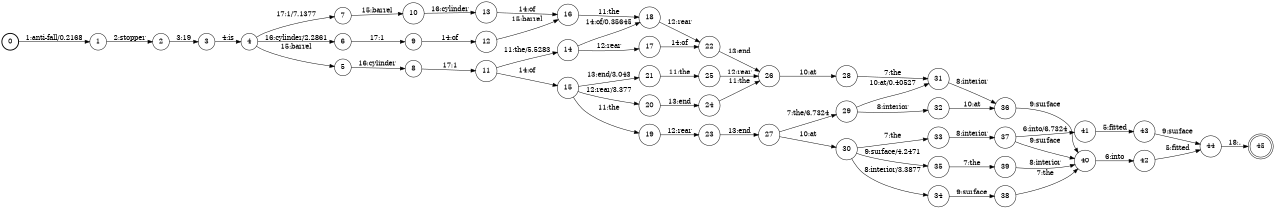 digraph FST {
rankdir = LR;
size = "8.5,11";
label = "";
center = 1;
orientation = Portrait;
ranksep = "0.4";
nodesep = "0.25";
0 [label = "0", shape = circle, style = bold, fontsize = 14]
	0 -> 1 [label = "1:anti-fall/0.2168", fontsize = 14];
1 [label = "1", shape = circle, style = solid, fontsize = 14]
	1 -> 2 [label = "2:stopper", fontsize = 14];
2 [label = "2", shape = circle, style = solid, fontsize = 14]
	2 -> 3 [label = "3:19", fontsize = 14];
3 [label = "3", shape = circle, style = solid, fontsize = 14]
	3 -> 4 [label = "4:is", fontsize = 14];
4 [label = "4", shape = circle, style = solid, fontsize = 14]
	4 -> 5 [label = "15:barrel", fontsize = 14];
	4 -> 6 [label = "16:cylinder/2.2861", fontsize = 14];
	4 -> 7 [label = "17:1/7.1377", fontsize = 14];
5 [label = "5", shape = circle, style = solid, fontsize = 14]
	5 -> 8 [label = "16:cylinder", fontsize = 14];
6 [label = "6", shape = circle, style = solid, fontsize = 14]
	6 -> 9 [label = "17:1", fontsize = 14];
7 [label = "7", shape = circle, style = solid, fontsize = 14]
	7 -> 10 [label = "15:barrel", fontsize = 14];
8 [label = "8", shape = circle, style = solid, fontsize = 14]
	8 -> 11 [label = "17:1", fontsize = 14];
9 [label = "9", shape = circle, style = solid, fontsize = 14]
	9 -> 12 [label = "14:of", fontsize = 14];
10 [label = "10", shape = circle, style = solid, fontsize = 14]
	10 -> 13 [label = "16:cylinder", fontsize = 14];
11 [label = "11", shape = circle, style = solid, fontsize = 14]
	11 -> 14 [label = "11:the/5.5283", fontsize = 14];
	11 -> 15 [label = "14:of", fontsize = 14];
12 [label = "12", shape = circle, style = solid, fontsize = 14]
	12 -> 16 [label = "15:barrel", fontsize = 14];
13 [label = "13", shape = circle, style = solid, fontsize = 14]
	13 -> 16 [label = "14:of", fontsize = 14];
14 [label = "14", shape = circle, style = solid, fontsize = 14]
	14 -> 17 [label = "12:rear", fontsize = 14];
	14 -> 18 [label = "14:of/0.35645", fontsize = 14];
15 [label = "15", shape = circle, style = solid, fontsize = 14]
	15 -> 19 [label = "11:the", fontsize = 14];
	15 -> 20 [label = "12:rear/3.377", fontsize = 14];
	15 -> 21 [label = "13:end/3.043", fontsize = 14];
16 [label = "16", shape = circle, style = solid, fontsize = 14]
	16 -> 18 [label = "11:the", fontsize = 14];
17 [label = "17", shape = circle, style = solid, fontsize = 14]
	17 -> 22 [label = "14:of", fontsize = 14];
18 [label = "18", shape = circle, style = solid, fontsize = 14]
	18 -> 22 [label = "12:rear", fontsize = 14];
19 [label = "19", shape = circle, style = solid, fontsize = 14]
	19 -> 23 [label = "12:rear", fontsize = 14];
20 [label = "20", shape = circle, style = solid, fontsize = 14]
	20 -> 24 [label = "13:end", fontsize = 14];
21 [label = "21", shape = circle, style = solid, fontsize = 14]
	21 -> 25 [label = "11:the", fontsize = 14];
22 [label = "22", shape = circle, style = solid, fontsize = 14]
	22 -> 26 [label = "13:end", fontsize = 14];
23 [label = "23", shape = circle, style = solid, fontsize = 14]
	23 -> 27 [label = "13:end", fontsize = 14];
24 [label = "24", shape = circle, style = solid, fontsize = 14]
	24 -> 26 [label = "11:the", fontsize = 14];
25 [label = "25", shape = circle, style = solid, fontsize = 14]
	25 -> 26 [label = "12:rear", fontsize = 14];
26 [label = "26", shape = circle, style = solid, fontsize = 14]
	26 -> 28 [label = "10:at", fontsize = 14];
27 [label = "27", shape = circle, style = solid, fontsize = 14]
	27 -> 30 [label = "10:at", fontsize = 14];
	27 -> 29 [label = "7:the/6.7324", fontsize = 14];
28 [label = "28", shape = circle, style = solid, fontsize = 14]
	28 -> 31 [label = "7:the", fontsize = 14];
29 [label = "29", shape = circle, style = solid, fontsize = 14]
	29 -> 32 [label = "8:interior", fontsize = 14];
	29 -> 31 [label = "10:at/0.40527", fontsize = 14];
30 [label = "30", shape = circle, style = solid, fontsize = 14]
	30 -> 34 [label = "8:interior/3.3877", fontsize = 14];
	30 -> 35 [label = "9:surface/4.2471", fontsize = 14];
	30 -> 33 [label = "7:the", fontsize = 14];
31 [label = "31", shape = circle, style = solid, fontsize = 14]
	31 -> 36 [label = "8:interior", fontsize = 14];
32 [label = "32", shape = circle, style = solid, fontsize = 14]
	32 -> 36 [label = "10:at", fontsize = 14];
33 [label = "33", shape = circle, style = solid, fontsize = 14]
	33 -> 37 [label = "8:interior", fontsize = 14];
34 [label = "34", shape = circle, style = solid, fontsize = 14]
	34 -> 38 [label = "9:surface", fontsize = 14];
35 [label = "35", shape = circle, style = solid, fontsize = 14]
	35 -> 39 [label = "7:the", fontsize = 14];
36 [label = "36", shape = circle, style = solid, fontsize = 14]
	36 -> 40 [label = "9:surface", fontsize = 14];
37 [label = "37", shape = circle, style = solid, fontsize = 14]
	37 -> 41 [label = "6:into/6.7324", fontsize = 14];
	37 -> 40 [label = "9:surface", fontsize = 14];
38 [label = "38", shape = circle, style = solid, fontsize = 14]
	38 -> 40 [label = "7:the", fontsize = 14];
39 [label = "39", shape = circle, style = solid, fontsize = 14]
	39 -> 40 [label = "8:interior", fontsize = 14];
40 [label = "40", shape = circle, style = solid, fontsize = 14]
	40 -> 42 [label = "6:into", fontsize = 14];
41 [label = "41", shape = circle, style = solid, fontsize = 14]
	41 -> 43 [label = "5:fitted", fontsize = 14];
42 [label = "42", shape = circle, style = solid, fontsize = 14]
	42 -> 44 [label = "5:fitted", fontsize = 14];
43 [label = "43", shape = circle, style = solid, fontsize = 14]
	43 -> 44 [label = "9:surface", fontsize = 14];
44 [label = "44", shape = circle, style = solid, fontsize = 14]
	44 -> 45 [label = "18:.", fontsize = 14];
45 [label = "45", shape = doublecircle, style = solid, fontsize = 14]
}
